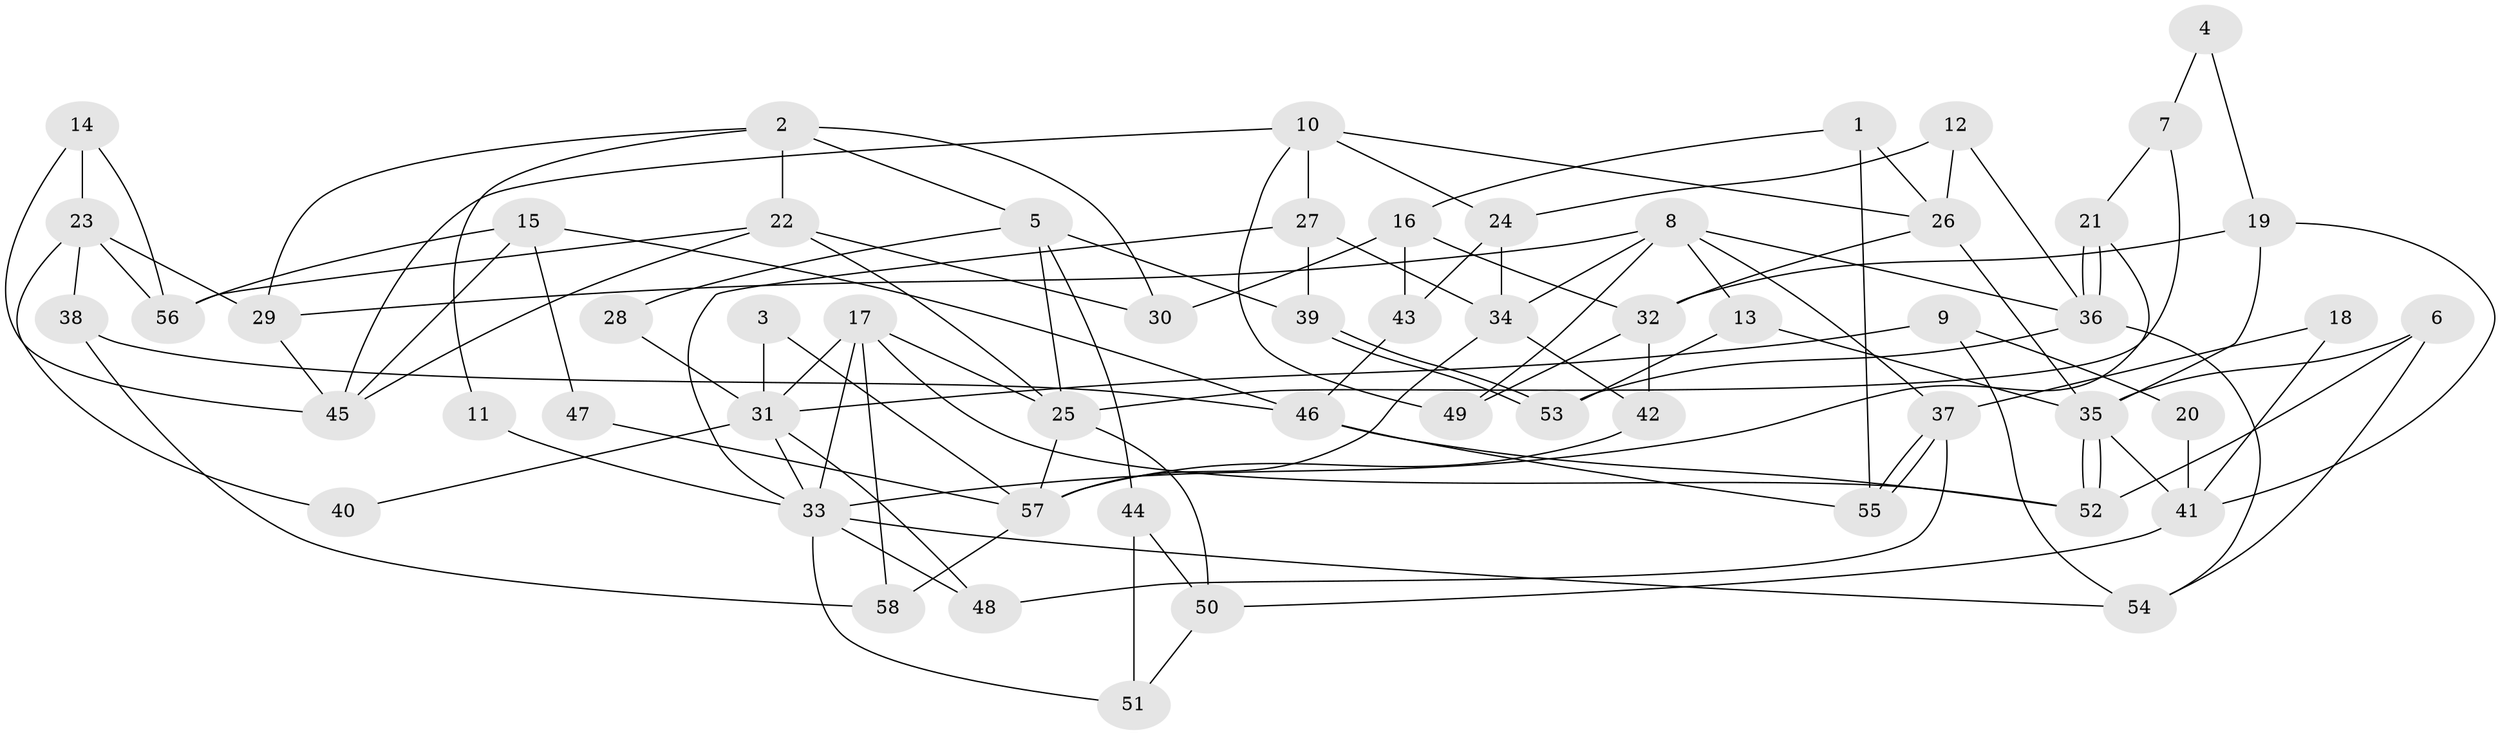 // Generated by graph-tools (version 1.1) at 2025/11/02/27/25 16:11:19]
// undirected, 58 vertices, 116 edges
graph export_dot {
graph [start="1"]
  node [color=gray90,style=filled];
  1;
  2;
  3;
  4;
  5;
  6;
  7;
  8;
  9;
  10;
  11;
  12;
  13;
  14;
  15;
  16;
  17;
  18;
  19;
  20;
  21;
  22;
  23;
  24;
  25;
  26;
  27;
  28;
  29;
  30;
  31;
  32;
  33;
  34;
  35;
  36;
  37;
  38;
  39;
  40;
  41;
  42;
  43;
  44;
  45;
  46;
  47;
  48;
  49;
  50;
  51;
  52;
  53;
  54;
  55;
  56;
  57;
  58;
  1 -- 26;
  1 -- 55;
  1 -- 16;
  2 -- 29;
  2 -- 30;
  2 -- 5;
  2 -- 11;
  2 -- 22;
  3 -- 57;
  3 -- 31;
  4 -- 19;
  4 -- 7;
  5 -- 39;
  5 -- 25;
  5 -- 28;
  5 -- 44;
  6 -- 35;
  6 -- 52;
  6 -- 54;
  7 -- 21;
  7 -- 25;
  8 -- 49;
  8 -- 13;
  8 -- 29;
  8 -- 34;
  8 -- 36;
  8 -- 37;
  9 -- 54;
  9 -- 31;
  9 -- 20;
  10 -- 27;
  10 -- 26;
  10 -- 24;
  10 -- 45;
  10 -- 49;
  11 -- 33;
  12 -- 36;
  12 -- 24;
  12 -- 26;
  13 -- 53;
  13 -- 35;
  14 -- 45;
  14 -- 23;
  14 -- 56;
  15 -- 45;
  15 -- 46;
  15 -- 47;
  15 -- 56;
  16 -- 32;
  16 -- 30;
  16 -- 43;
  17 -- 25;
  17 -- 33;
  17 -- 31;
  17 -- 52;
  17 -- 58;
  18 -- 41;
  18 -- 37;
  19 -- 32;
  19 -- 35;
  19 -- 41;
  20 -- 41;
  21 -- 36;
  21 -- 36;
  21 -- 33;
  22 -- 56;
  22 -- 25;
  22 -- 30;
  22 -- 45;
  23 -- 29;
  23 -- 56;
  23 -- 38;
  23 -- 40;
  24 -- 43;
  24 -- 34;
  25 -- 50;
  25 -- 57;
  26 -- 35;
  26 -- 32;
  27 -- 34;
  27 -- 33;
  27 -- 39;
  28 -- 31;
  29 -- 45;
  31 -- 33;
  31 -- 40;
  31 -- 48;
  32 -- 42;
  32 -- 49;
  33 -- 48;
  33 -- 54;
  33 -- 51;
  34 -- 42;
  34 -- 57;
  35 -- 41;
  35 -- 52;
  35 -- 52;
  36 -- 53;
  36 -- 54;
  37 -- 55;
  37 -- 55;
  37 -- 48;
  38 -- 58;
  38 -- 46;
  39 -- 53;
  39 -- 53;
  41 -- 50;
  42 -- 57;
  43 -- 46;
  44 -- 50;
  44 -- 51;
  46 -- 52;
  46 -- 55;
  47 -- 57;
  50 -- 51;
  57 -- 58;
}
